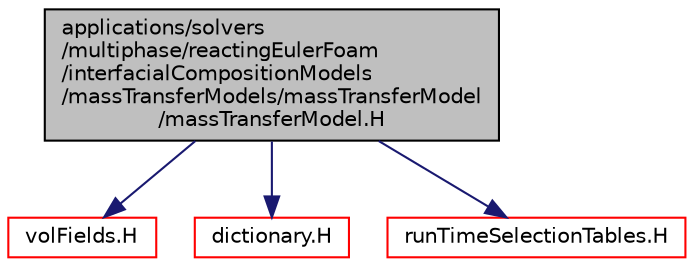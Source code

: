 digraph "applications/solvers/multiphase/reactingEulerFoam/interfacialCompositionModels/massTransferModels/massTransferModel/massTransferModel.H"
{
  bgcolor="transparent";
  edge [fontname="Helvetica",fontsize="10",labelfontname="Helvetica",labelfontsize="10"];
  node [fontname="Helvetica",fontsize="10",shape=record];
  Node0 [label="applications/solvers\l/multiphase/reactingEulerFoam\l/interfacialCompositionModels\l/massTransferModels/massTransferModel\l/massTransferModel.H",height=0.2,width=0.4,color="black", fillcolor="grey75", style="filled", fontcolor="black"];
  Node0 -> Node1 [color="midnightblue",fontsize="10",style="solid",fontname="Helvetica"];
  Node1 [label="volFields.H",height=0.2,width=0.4,color="red",URL="$a02912.html"];
  Node0 -> Node270 [color="midnightblue",fontsize="10",style="solid",fontname="Helvetica"];
  Node270 [label="dictionary.H",height=0.2,width=0.4,color="red",URL="$a09506.html"];
  Node0 -> Node206 [color="midnightblue",fontsize="10",style="solid",fontname="Helvetica"];
  Node206 [label="runTimeSelectionTables.H",height=0.2,width=0.4,color="red",URL="$a09992.html",tooltip="Macros to ease declaration of run-time selection tables. "];
}
